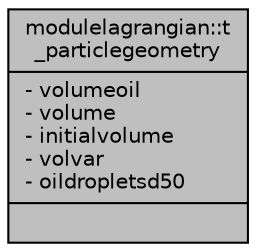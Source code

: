 digraph "modulelagrangian::t_particlegeometry"
{
 // LATEX_PDF_SIZE
  edge [fontname="Helvetica",fontsize="10",labelfontname="Helvetica",labelfontsize="10"];
  node [fontname="Helvetica",fontsize="10",shape=record];
  Node1 [label="{modulelagrangian::t\l_particlegeometry\n|- volumeoil\l- volume\l- initialvolume\l- volvar\l- oildropletsd50\l|}",height=0.2,width=0.4,color="black", fillcolor="grey75", style="filled", fontcolor="black",tooltip=" "];
}
